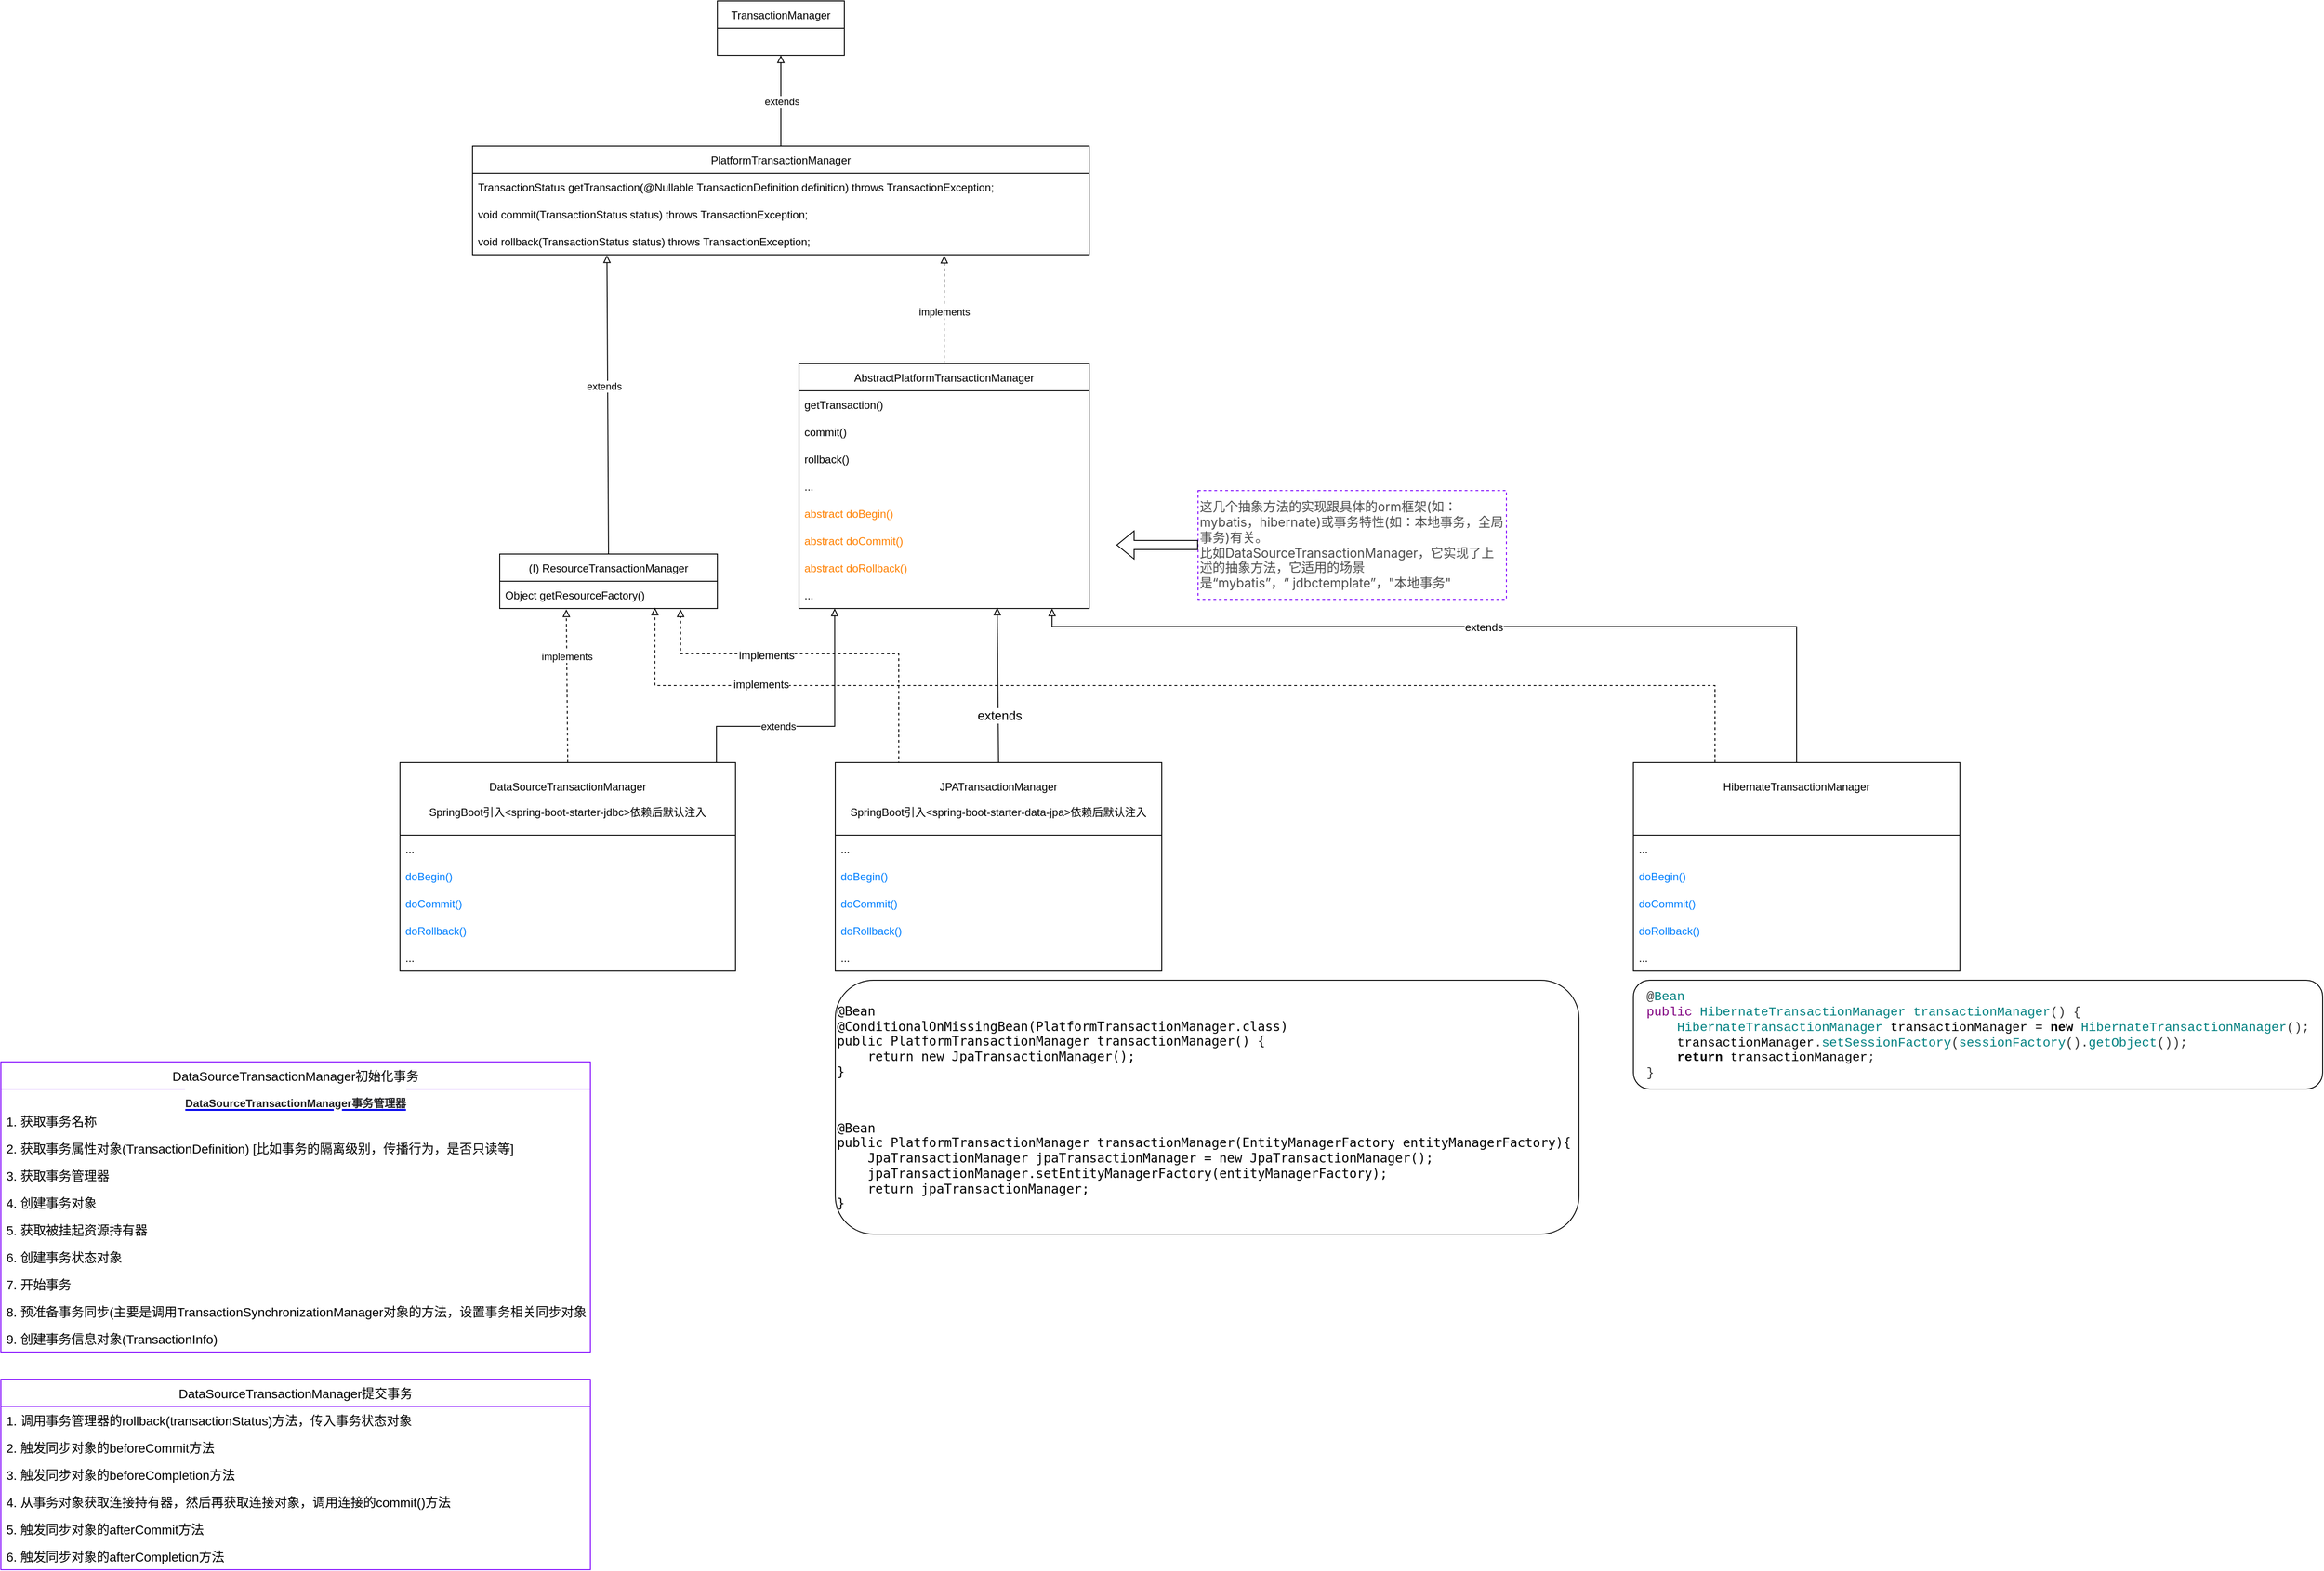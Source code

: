 <mxfile version="20.3.0" type="device"><diagram id="tl_O_ZDtEdj90tJnbfGc" name="Transaction"><mxGraphModel dx="1956" dy="852" grid="1" gridSize="10" guides="1" tooltips="1" connect="1" arrows="1" fold="1" page="1" pageScale="1" pageWidth="850" pageHeight="1100" math="0" shadow="0"><root><mxCell id="0"/><mxCell id="1" parent="0"/><mxCell id="W6sdjApa4B_5e-TzkACI-12" style="edgeStyle=orthogonalEdgeStyle;rounded=0;orthogonalLoop=1;jettySize=auto;html=1;exitX=0.5;exitY=0;exitDx=0;exitDy=0;entryX=0.5;entryY=1;entryDx=0;entryDy=0;endArrow=block;endFill=0;" edge="1" parent="1" source="W6sdjApa4B_5e-TzkACI-4" target="W6sdjApa4B_5e-TzkACI-8"><mxGeometry relative="1" as="geometry"/></mxCell><mxCell id="W6sdjApa4B_5e-TzkACI-19" value="extends" style="edgeLabel;html=1;align=center;verticalAlign=middle;resizable=0;points=[];" vertex="1" connectable="0" parent="W6sdjApa4B_5e-TzkACI-12"><mxGeometry x="0.01" y="-1" relative="1" as="geometry"><mxPoint y="1" as="offset"/></mxGeometry></mxCell><mxCell id="W6sdjApa4B_5e-TzkACI-4" value="PlatformTransactionManager" style="swimlane;fontStyle=0;childLayout=stackLayout;horizontal=1;startSize=30;horizontalStack=0;resizeParent=1;resizeParentMax=0;resizeLast=0;collapsible=1;marginBottom=0;" vertex="1" parent="1"><mxGeometry x="80" y="200" width="680" height="120" as="geometry"/></mxCell><mxCell id="W6sdjApa4B_5e-TzkACI-5" value="TransactionStatus getTransaction(@Nullable TransactionDefinition definition) throws TransactionException;" style="text;strokeColor=none;fillColor=none;align=left;verticalAlign=middle;spacingLeft=4;spacingRight=4;overflow=hidden;points=[[0,0.5],[1,0.5]];portConstraint=eastwest;rotatable=0;" vertex="1" parent="W6sdjApa4B_5e-TzkACI-4"><mxGeometry y="30" width="680" height="30" as="geometry"/></mxCell><mxCell id="W6sdjApa4B_5e-TzkACI-6" value="void commit(TransactionStatus status) throws TransactionException;" style="text;strokeColor=none;fillColor=none;align=left;verticalAlign=middle;spacingLeft=4;spacingRight=4;overflow=hidden;points=[[0,0.5],[1,0.5]];portConstraint=eastwest;rotatable=0;" vertex="1" parent="W6sdjApa4B_5e-TzkACI-4"><mxGeometry y="60" width="680" height="30" as="geometry"/></mxCell><mxCell id="W6sdjApa4B_5e-TzkACI-7" value="void rollback(TransactionStatus status) throws TransactionException;" style="text;strokeColor=none;fillColor=none;align=left;verticalAlign=middle;spacingLeft=4;spacingRight=4;overflow=hidden;points=[[0,0.5],[1,0.5]];portConstraint=eastwest;rotatable=0;" vertex="1" parent="W6sdjApa4B_5e-TzkACI-4"><mxGeometry y="90" width="680" height="30" as="geometry"/></mxCell><mxCell id="W6sdjApa4B_5e-TzkACI-8" value="TransactionManager" style="swimlane;fontStyle=0;childLayout=stackLayout;horizontal=1;startSize=30;horizontalStack=0;resizeParent=1;resizeParentMax=0;resizeLast=0;collapsible=1;marginBottom=0;" vertex="1" parent="1"><mxGeometry x="350" y="40" width="140" height="60" as="geometry"/></mxCell><mxCell id="W6sdjApa4B_5e-TzkACI-17" style="edgeStyle=orthogonalEdgeStyle;rounded=0;orthogonalLoop=1;jettySize=auto;html=1;exitX=0.5;exitY=0;exitDx=0;exitDy=0;entryX=0.765;entryY=1.033;entryDx=0;entryDy=0;entryPerimeter=0;endArrow=block;endFill=0;dashed=1;" edge="1" parent="1" source="W6sdjApa4B_5e-TzkACI-13" target="W6sdjApa4B_5e-TzkACI-7"><mxGeometry relative="1" as="geometry"/></mxCell><mxCell id="W6sdjApa4B_5e-TzkACI-20" value="implements" style="edgeLabel;html=1;align=center;verticalAlign=middle;resizable=0;points=[];" vertex="1" connectable="0" parent="W6sdjApa4B_5e-TzkACI-17"><mxGeometry x="-0.029" relative="1" as="geometry"><mxPoint y="1" as="offset"/></mxGeometry></mxCell><mxCell id="W6sdjApa4B_5e-TzkACI-13" value="AbstractPlatformTransactionManager" style="swimlane;fontStyle=0;childLayout=stackLayout;horizontal=1;startSize=30;horizontalStack=0;resizeParent=1;resizeParentMax=0;resizeLast=0;collapsible=1;marginBottom=0;" vertex="1" parent="1"><mxGeometry x="440" y="440" width="320" height="270" as="geometry"/></mxCell><mxCell id="W6sdjApa4B_5e-TzkACI-14" value="getTransaction()" style="text;strokeColor=none;fillColor=none;align=left;verticalAlign=middle;spacingLeft=4;spacingRight=4;overflow=hidden;points=[[0,0.5],[1,0.5]];portConstraint=eastwest;rotatable=0;" vertex="1" parent="W6sdjApa4B_5e-TzkACI-13"><mxGeometry y="30" width="320" height="30" as="geometry"/></mxCell><mxCell id="W6sdjApa4B_5e-TzkACI-15" value="commit()" style="text;strokeColor=none;fillColor=none;align=left;verticalAlign=middle;spacingLeft=4;spacingRight=4;overflow=hidden;points=[[0,0.5],[1,0.5]];portConstraint=eastwest;rotatable=0;" vertex="1" parent="W6sdjApa4B_5e-TzkACI-13"><mxGeometry y="60" width="320" height="30" as="geometry"/></mxCell><mxCell id="W6sdjApa4B_5e-TzkACI-16" value="rollback()" style="text;strokeColor=none;fillColor=none;align=left;verticalAlign=middle;spacingLeft=4;spacingRight=4;overflow=hidden;points=[[0,0.5],[1,0.5]];portConstraint=eastwest;rotatable=0;" vertex="1" parent="W6sdjApa4B_5e-TzkACI-13"><mxGeometry y="90" width="320" height="30" as="geometry"/></mxCell><mxCell id="W6sdjApa4B_5e-TzkACI-21" value="..." style="text;strokeColor=none;fillColor=none;align=left;verticalAlign=middle;spacingLeft=4;spacingRight=4;overflow=hidden;points=[[0,0.5],[1,0.5]];portConstraint=eastwest;rotatable=0;" vertex="1" parent="W6sdjApa4B_5e-TzkACI-13"><mxGeometry y="120" width="320" height="30" as="geometry"/></mxCell><mxCell id="W6sdjApa4B_5e-TzkACI-22" value="abstract doBegin()" style="text;strokeColor=none;fillColor=none;align=left;verticalAlign=middle;spacingLeft=4;spacingRight=4;overflow=hidden;points=[[0,0.5],[1,0.5]];portConstraint=eastwest;rotatable=0;fontColor=#FF8000;" vertex="1" parent="W6sdjApa4B_5e-TzkACI-13"><mxGeometry y="150" width="320" height="30" as="geometry"/></mxCell><mxCell id="W6sdjApa4B_5e-TzkACI-23" value="abstract doCommit()" style="text;strokeColor=none;fillColor=none;align=left;verticalAlign=middle;spacingLeft=4;spacingRight=4;overflow=hidden;points=[[0,0.5],[1,0.5]];portConstraint=eastwest;rotatable=0;fontColor=#FF8000;" vertex="1" parent="W6sdjApa4B_5e-TzkACI-13"><mxGeometry y="180" width="320" height="30" as="geometry"/></mxCell><mxCell id="W6sdjApa4B_5e-TzkACI-24" value="abstract doRollback()" style="text;strokeColor=none;fillColor=none;align=left;verticalAlign=middle;spacingLeft=4;spacingRight=4;overflow=hidden;points=[[0,0.5],[1,0.5]];portConstraint=eastwest;rotatable=0;fontColor=#FF8000;" vertex="1" parent="W6sdjApa4B_5e-TzkACI-13"><mxGeometry y="210" width="320" height="30" as="geometry"/></mxCell><mxCell id="W6sdjApa4B_5e-TzkACI-25" value="..." style="text;strokeColor=none;fillColor=none;align=left;verticalAlign=middle;spacingLeft=4;spacingRight=4;overflow=hidden;points=[[0,0.5],[1,0.5]];portConstraint=eastwest;rotatable=0;" vertex="1" parent="W6sdjApa4B_5e-TzkACI-13"><mxGeometry y="240" width="320" height="30" as="geometry"/></mxCell><mxCell id="W6sdjApa4B_5e-TzkACI-30" style="rounded=0;orthogonalLoop=1;jettySize=auto;html=1;exitX=0.924;exitY=0;exitDx=0;exitDy=0;entryX=0.123;entryY=1;entryDx=0;entryDy=0;entryPerimeter=0;fontColor=#000000;endArrow=block;endFill=0;exitPerimeter=0;edgeStyle=orthogonalEdgeStyle;" edge="1" parent="1" source="W6sdjApa4B_5e-TzkACI-26" target="W6sdjApa4B_5e-TzkACI-25"><mxGeometry relative="1" as="geometry"><Array as="points"><mxPoint x="349" y="840"/><mxPoint x="479" y="840"/></Array></mxGeometry></mxCell><mxCell id="W6sdjApa4B_5e-TzkACI-41" value="extends" style="edgeLabel;html=1;align=center;verticalAlign=middle;resizable=0;points=[];fontColor=#000000;" vertex="1" connectable="0" parent="W6sdjApa4B_5e-TzkACI-30"><mxGeometry x="-0.015" y="4" relative="1" as="geometry"><mxPoint x="-37" y="4" as="offset"/></mxGeometry></mxCell><mxCell id="W6sdjApa4B_5e-TzkACI-38" style="rounded=0;orthogonalLoop=1;jettySize=auto;html=1;exitX=0.5;exitY=0;exitDx=0;exitDy=0;entryX=0.306;entryY=1.033;entryDx=0;entryDy=0;entryPerimeter=0;fontColor=#000000;endArrow=block;endFill=0;dashed=1;" edge="1" parent="1" source="W6sdjApa4B_5e-TzkACI-26" target="W6sdjApa4B_5e-TzkACI-34"><mxGeometry relative="1" as="geometry"/></mxCell><mxCell id="W6sdjApa4B_5e-TzkACI-39" value="implements" style="edgeLabel;html=1;align=center;verticalAlign=middle;resizable=0;points=[];fontColor=#000000;" vertex="1" connectable="0" parent="W6sdjApa4B_5e-TzkACI-38"><mxGeometry x="0.384" relative="1" as="geometry"><mxPoint as="offset"/></mxGeometry></mxCell><mxCell id="W6sdjApa4B_5e-TzkACI-26" value="DataSourceTransactionManager&#10; &#10;SpringBoot引入&lt;spring-boot-starter-jdbc&gt;依赖后默认注入" style="swimlane;fontStyle=0;childLayout=stackLayout;horizontal=1;startSize=80;horizontalStack=0;resizeParent=1;resizeParentMax=0;resizeLast=0;collapsible=1;marginBottom=0;fontColor=#000000;" vertex="1" parent="1"><mxGeometry y="880" width="370" height="230" as="geometry"/></mxCell><mxCell id="W6sdjApa4B_5e-TzkACI-31" value="..." style="text;strokeColor=none;fillColor=none;align=left;verticalAlign=middle;spacingLeft=4;spacingRight=4;overflow=hidden;points=[[0,0.5],[1,0.5]];portConstraint=eastwest;rotatable=0;fontColor=#000000;" vertex="1" parent="W6sdjApa4B_5e-TzkACI-26"><mxGeometry y="80" width="370" height="30" as="geometry"/></mxCell><mxCell id="W6sdjApa4B_5e-TzkACI-27" value="doBegin()" style="text;strokeColor=none;fillColor=none;align=left;verticalAlign=middle;spacingLeft=4;spacingRight=4;overflow=hidden;points=[[0,0.5],[1,0.5]];portConstraint=eastwest;rotatable=0;fontColor=#007FFF;" vertex="1" parent="W6sdjApa4B_5e-TzkACI-26"><mxGeometry y="110" width="370" height="30" as="geometry"/></mxCell><mxCell id="W6sdjApa4B_5e-TzkACI-28" value="doCommit()" style="text;strokeColor=none;fillColor=none;align=left;verticalAlign=middle;spacingLeft=4;spacingRight=4;overflow=hidden;points=[[0,0.5],[1,0.5]];portConstraint=eastwest;rotatable=0;fontColor=#007FFF;" vertex="1" parent="W6sdjApa4B_5e-TzkACI-26"><mxGeometry y="140" width="370" height="30" as="geometry"/></mxCell><mxCell id="W6sdjApa4B_5e-TzkACI-29" value="doRollback()" style="text;strokeColor=none;fillColor=none;align=left;verticalAlign=middle;spacingLeft=4;spacingRight=4;overflow=hidden;points=[[0,0.5],[1,0.5]];portConstraint=eastwest;rotatable=0;fontColor=#007FFF;" vertex="1" parent="W6sdjApa4B_5e-TzkACI-26"><mxGeometry y="170" width="370" height="30" as="geometry"/></mxCell><mxCell id="W6sdjApa4B_5e-TzkACI-32" value="..." style="text;strokeColor=none;fillColor=none;align=left;verticalAlign=middle;spacingLeft=4;spacingRight=4;overflow=hidden;points=[[0,0.5],[1,0.5]];portConstraint=eastwest;rotatable=0;fontColor=#000000;" vertex="1" parent="W6sdjApa4B_5e-TzkACI-26"><mxGeometry y="200" width="370" height="30" as="geometry"/></mxCell><mxCell id="W6sdjApa4B_5e-TzkACI-37" style="rounded=0;orthogonalLoop=1;jettySize=auto;html=1;exitX=0.5;exitY=0;exitDx=0;exitDy=0;entryX=0.218;entryY=1.017;entryDx=0;entryDy=0;entryPerimeter=0;fontColor=#000000;endArrow=block;endFill=0;" edge="1" parent="1" source="W6sdjApa4B_5e-TzkACI-33" target="W6sdjApa4B_5e-TzkACI-7"><mxGeometry relative="1" as="geometry"/></mxCell><mxCell id="W6sdjApa4B_5e-TzkACI-40" value="extends" style="edgeLabel;html=1;align=center;verticalAlign=middle;resizable=0;points=[];fontColor=#000000;" vertex="1" connectable="0" parent="W6sdjApa4B_5e-TzkACI-37"><mxGeometry x="-0.043" y="-1" relative="1" as="geometry"><mxPoint x="-5" y="-28" as="offset"/></mxGeometry></mxCell><mxCell id="W6sdjApa4B_5e-TzkACI-33" value="(I) ResourceTransactionManager" style="swimlane;fontStyle=0;childLayout=stackLayout;horizontal=1;startSize=30;horizontalStack=0;resizeParent=1;resizeParentMax=0;resizeLast=0;collapsible=1;marginBottom=0;fontColor=#000000;" vertex="1" parent="1"><mxGeometry x="110" y="650" width="240" height="60" as="geometry"/></mxCell><mxCell id="W6sdjApa4B_5e-TzkACI-34" value="Object getResourceFactory()" style="text;strokeColor=none;fillColor=none;align=left;verticalAlign=middle;spacingLeft=4;spacingRight=4;overflow=hidden;points=[[0,0.5],[1,0.5]];portConstraint=eastwest;rotatable=0;fontColor=#000000;" vertex="1" parent="W6sdjApa4B_5e-TzkACI-33"><mxGeometry y="30" width="240" height="30" as="geometry"/></mxCell><mxCell id="W6sdjApa4B_5e-TzkACI-43" value="&lt;span style=&quot;color: rgb(77, 77, 77); font-family: -apple-system, &amp;quot;SF UI Text&amp;quot;, Arial, &amp;quot;PingFang SC&amp;quot;, &amp;quot;Hiragino Sans GB&amp;quot;, &amp;quot;Microsoft YaHei&amp;quot;, &amp;quot;WenQuanYi Micro Hei&amp;quot;, sans-serif, SimHei, SimSun; background-color: rgb(255, 255, 255);&quot;&gt;&lt;font style=&quot;font-size: 14px;&quot;&gt;这几个抽象方法的实现跟具体的orm框架(如：mybatis，hibernate)或事务特性(如：本地事务，全局事务)有关。&lt;br&gt;比如DataSourceTransactionManager，它实现了上述的抽象方法，它适用的场景是“mybatis”，“&amp;nbsp;jdbctemplate”，&quot;本地事务&quot;&lt;/font&gt;&lt;/span&gt;" style="rounded=0;whiteSpace=wrap;html=1;fontColor=#000000;dashed=1;strokeColor=#7F00FF;align=left;" vertex="1" parent="1"><mxGeometry x="880" y="580" width="340" height="120" as="geometry"/></mxCell><mxCell id="W6sdjApa4B_5e-TzkACI-44" value="" style="shape=flexArrow;endArrow=classic;html=1;rounded=0;fontColor=#000000;exitX=0;exitY=0.5;exitDx=0;exitDy=0;" edge="1" parent="1" source="W6sdjApa4B_5e-TzkACI-43"><mxGeometry width="50" height="50" relative="1" as="geometry"><mxPoint x="1230" y="670" as="sourcePoint"/><mxPoint x="790" y="640" as="targetPoint"/></mxGeometry></mxCell><mxCell id="W6sdjApa4B_5e-TzkACI-52" style="edgeStyle=none;rounded=0;orthogonalLoop=1;jettySize=auto;html=1;exitX=0.5;exitY=0;exitDx=0;exitDy=0;entryX=0.683;entryY=0.967;entryDx=0;entryDy=0;entryPerimeter=0;fontSize=14;fontColor=#000000;endArrow=block;endFill=0;" edge="1" parent="1" source="W6sdjApa4B_5e-TzkACI-46" target="W6sdjApa4B_5e-TzkACI-25"><mxGeometry relative="1" as="geometry"/></mxCell><mxCell id="W6sdjApa4B_5e-TzkACI-53" value="extends" style="edgeLabel;html=1;align=center;verticalAlign=middle;resizable=0;points=[];fontSize=14;fontColor=#000000;" vertex="1" connectable="0" parent="W6sdjApa4B_5e-TzkACI-52"><mxGeometry x="-0.385" y="-1" relative="1" as="geometry"><mxPoint as="offset"/></mxGeometry></mxCell><mxCell id="W6sdjApa4B_5e-TzkACI-54" style="edgeStyle=orthogonalEdgeStyle;rounded=0;orthogonalLoop=1;jettySize=auto;html=1;exitX=0.25;exitY=0;exitDx=0;exitDy=0;entryX=0.831;entryY=1.033;entryDx=0;entryDy=0;entryPerimeter=0;fontSize=14;fontColor=#000000;endArrow=block;endFill=0;dashed=1;" edge="1" parent="1" source="W6sdjApa4B_5e-TzkACI-46" target="W6sdjApa4B_5e-TzkACI-34"><mxGeometry relative="1" as="geometry"><Array as="points"><mxPoint x="550" y="760"/><mxPoint x="309" y="760"/></Array></mxGeometry></mxCell><mxCell id="W6sdjApa4B_5e-TzkACI-55" value="&lt;font style=&quot;font-size: 12px;&quot;&gt;implements&lt;/font&gt;" style="edgeLabel;html=1;align=center;verticalAlign=middle;resizable=0;points=[];fontSize=14;fontColor=#000000;" vertex="1" connectable="0" parent="W6sdjApa4B_5e-TzkACI-54"><mxGeometry x="0.331" y="1" relative="1" as="geometry"><mxPoint as="offset"/></mxGeometry></mxCell><mxCell id="W6sdjApa4B_5e-TzkACI-46" value="JPATransactionManager&#10;&#10;SpringBoot引入&lt;spring-boot-starter-data-jpa&gt;依赖后默认注入" style="swimlane;fontStyle=0;childLayout=stackLayout;horizontal=1;startSize=80;horizontalStack=0;resizeParent=1;resizeParentMax=0;resizeLast=0;collapsible=1;marginBottom=0;fontColor=#000000;" vertex="1" parent="1"><mxGeometry x="480" y="880" width="360" height="230" as="geometry"/></mxCell><mxCell id="W6sdjApa4B_5e-TzkACI-47" value="..." style="text;strokeColor=none;fillColor=none;align=left;verticalAlign=middle;spacingLeft=4;spacingRight=4;overflow=hidden;points=[[0,0.5],[1,0.5]];portConstraint=eastwest;rotatable=0;fontColor=#000000;" vertex="1" parent="W6sdjApa4B_5e-TzkACI-46"><mxGeometry y="80" width="360" height="30" as="geometry"/></mxCell><mxCell id="W6sdjApa4B_5e-TzkACI-48" value="doBegin()" style="text;strokeColor=none;fillColor=none;align=left;verticalAlign=middle;spacingLeft=4;spacingRight=4;overflow=hidden;points=[[0,0.5],[1,0.5]];portConstraint=eastwest;rotatable=0;fontColor=#007FFF;" vertex="1" parent="W6sdjApa4B_5e-TzkACI-46"><mxGeometry y="110" width="360" height="30" as="geometry"/></mxCell><mxCell id="W6sdjApa4B_5e-TzkACI-49" value="doCommit()" style="text;strokeColor=none;fillColor=none;align=left;verticalAlign=middle;spacingLeft=4;spacingRight=4;overflow=hidden;points=[[0,0.5],[1,0.5]];portConstraint=eastwest;rotatable=0;fontColor=#007FFF;" vertex="1" parent="W6sdjApa4B_5e-TzkACI-46"><mxGeometry y="140" width="360" height="30" as="geometry"/></mxCell><mxCell id="W6sdjApa4B_5e-TzkACI-50" value="doRollback()" style="text;strokeColor=none;fillColor=none;align=left;verticalAlign=middle;spacingLeft=4;spacingRight=4;overflow=hidden;points=[[0,0.5],[1,0.5]];portConstraint=eastwest;rotatable=0;fontColor=#007FFF;" vertex="1" parent="W6sdjApa4B_5e-TzkACI-46"><mxGeometry y="170" width="360" height="30" as="geometry"/></mxCell><mxCell id="W6sdjApa4B_5e-TzkACI-51" value="..." style="text;strokeColor=none;fillColor=none;align=left;verticalAlign=middle;spacingLeft=4;spacingRight=4;overflow=hidden;points=[[0,0.5],[1,0.5]];portConstraint=eastwest;rotatable=0;fontColor=#000000;" vertex="1" parent="W6sdjApa4B_5e-TzkACI-46"><mxGeometry y="200" width="360" height="30" as="geometry"/></mxCell><mxCell id="W6sdjApa4B_5e-TzkACI-56" value="DataSourceTransactionManager初始化事务" style="swimlane;fontStyle=0;childLayout=stackLayout;horizontal=1;startSize=30;horizontalStack=0;resizeParent=1;resizeParentMax=0;resizeLast=0;collapsible=1;marginBottom=0;strokeColor=#7F00FF;fontSize=14;fontColor=#000000;" vertex="1" parent="1"><mxGeometry x="-440" y="1210" width="650" height="320" as="geometry"/></mxCell><UserObject label="&lt;h1 style=&quot;box-sizing: border-box; outline: 0px; margin: 0px; padding: 0px; font-family: &amp;quot;PingFang SC&amp;quot;, &amp;quot;Microsoft YaHei&amp;quot;, SimHei, Arial, SimSun; overflow-wrap: break-word; color: rgb(34, 34, 38); word-break: break-all; text-align: start; background-color: rgb(255, 255, 255);&quot; id=&quot;articleContentId&quot; class=&quot;title-article&quot;&gt;&lt;font style=&quot;font-size: 12px;&quot;&gt;DataSourceTransactionManager事务管理器&lt;/font&gt;&lt;/h1&gt;" link="https://blog.csdn.net/fuqianming/article/details/100560200" id="W6sdjApa4B_5e-TzkACI-73"><mxCell style="text;html=1;strokeColor=none;fillColor=none;whiteSpace=wrap;align=center;verticalAlign=middle;fontColor=#0000EE;fontStyle=4;dashed=1;fontSize=14;" vertex="1" parent="W6sdjApa4B_5e-TzkACI-56"><mxGeometry y="30" width="650" height="20" as="geometry"/></mxCell></UserObject><mxCell id="W6sdjApa4B_5e-TzkACI-57" value="1. 获取事务名称" style="text;strokeColor=none;fillColor=none;align=left;verticalAlign=middle;spacingLeft=4;spacingRight=4;overflow=hidden;points=[[0,0.5],[1,0.5]];portConstraint=eastwest;rotatable=0;dashed=1;fontSize=14;fontColor=#000000;" vertex="1" parent="W6sdjApa4B_5e-TzkACI-56"><mxGeometry y="50" width="650" height="30" as="geometry"/></mxCell><mxCell id="W6sdjApa4B_5e-TzkACI-58" value="2. 获取事务属性对象(TransactionDefinition) [比如事务的隔离级别，传播行为，是否只读等]" style="text;strokeColor=none;fillColor=none;align=left;verticalAlign=middle;spacingLeft=4;spacingRight=4;overflow=hidden;points=[[0,0.5],[1,0.5]];portConstraint=eastwest;rotatable=0;dashed=1;fontSize=14;fontColor=#000000;" vertex="1" parent="W6sdjApa4B_5e-TzkACI-56"><mxGeometry y="80" width="650" height="30" as="geometry"/></mxCell><mxCell id="W6sdjApa4B_5e-TzkACI-59" value="3. 获取事务管理器" style="text;strokeColor=none;fillColor=none;align=left;verticalAlign=middle;spacingLeft=4;spacingRight=4;overflow=hidden;points=[[0,0.5],[1,0.5]];portConstraint=eastwest;rotatable=0;dashed=1;fontSize=14;fontColor=#000000;" vertex="1" parent="W6sdjApa4B_5e-TzkACI-56"><mxGeometry y="110" width="650" height="30" as="geometry"/></mxCell><mxCell id="W6sdjApa4B_5e-TzkACI-72" value="4. 创建事务对象" style="text;strokeColor=none;fillColor=none;align=left;verticalAlign=middle;spacingLeft=4;spacingRight=4;overflow=hidden;points=[[0,0.5],[1,0.5]];portConstraint=eastwest;rotatable=0;dashed=1;fontSize=14;fontColor=#000000;" vertex="1" parent="W6sdjApa4B_5e-TzkACI-56"><mxGeometry y="140" width="650" height="30" as="geometry"/></mxCell><mxCell id="W6sdjApa4B_5e-TzkACI-71" value="5. 获取被挂起资源持有器" style="text;strokeColor=none;fillColor=none;align=left;verticalAlign=middle;spacingLeft=4;spacingRight=4;overflow=hidden;points=[[0,0.5],[1,0.5]];portConstraint=eastwest;rotatable=0;dashed=1;fontSize=14;fontColor=#000000;" vertex="1" parent="W6sdjApa4B_5e-TzkACI-56"><mxGeometry y="170" width="650" height="30" as="geometry"/></mxCell><mxCell id="W6sdjApa4B_5e-TzkACI-70" value="6. 创建事务状态对象" style="text;strokeColor=none;fillColor=none;align=left;verticalAlign=middle;spacingLeft=4;spacingRight=4;overflow=hidden;points=[[0,0.5],[1,0.5]];portConstraint=eastwest;rotatable=0;dashed=1;fontSize=14;fontColor=#000000;" vertex="1" parent="W6sdjApa4B_5e-TzkACI-56"><mxGeometry y="200" width="650" height="30" as="geometry"/></mxCell><mxCell id="W6sdjApa4B_5e-TzkACI-69" value="7. 开始事务 " style="text;strokeColor=none;fillColor=none;align=left;verticalAlign=middle;spacingLeft=4;spacingRight=4;overflow=hidden;points=[[0,0.5],[1,0.5]];portConstraint=eastwest;rotatable=0;dashed=1;fontSize=14;fontColor=#000000;" vertex="1" parent="W6sdjApa4B_5e-TzkACI-56"><mxGeometry y="230" width="650" height="30" as="geometry"/></mxCell><mxCell id="W6sdjApa4B_5e-TzkACI-68" value="8. 预准备事务同步(主要是调用TransactionSynchronizationManager对象的方法，设置事务相关同步对象)" style="text;strokeColor=none;fillColor=none;align=left;verticalAlign=middle;spacingLeft=4;spacingRight=4;overflow=hidden;points=[[0,0.5],[1,0.5]];portConstraint=eastwest;rotatable=0;dashed=1;fontSize=14;fontColor=#000000;" vertex="1" parent="W6sdjApa4B_5e-TzkACI-56"><mxGeometry y="260" width="650" height="30" as="geometry"/></mxCell><mxCell id="W6sdjApa4B_5e-TzkACI-67" value="9. 创建事务信息对象(TransactionInfo)" style="text;strokeColor=none;fillColor=none;align=left;verticalAlign=middle;spacingLeft=4;spacingRight=4;overflow=hidden;points=[[0,0.5],[1,0.5]];portConstraint=eastwest;rotatable=0;dashed=1;fontSize=14;fontColor=#000000;" vertex="1" parent="W6sdjApa4B_5e-TzkACI-56"><mxGeometry y="290" width="650" height="30" as="geometry"/></mxCell><mxCell id="W6sdjApa4B_5e-TzkACI-74" value="DataSourceTransactionManager提交事务" style="swimlane;fontStyle=0;childLayout=stackLayout;horizontal=1;startSize=30;horizontalStack=0;resizeParent=1;resizeParentMax=0;resizeLast=0;collapsible=1;marginBottom=0;strokeColor=#7F00FF;fontSize=14;fontColor=#000000;" vertex="1" parent="1"><mxGeometry x="-440" y="1560" width="650" height="210" as="geometry"/></mxCell><mxCell id="W6sdjApa4B_5e-TzkACI-76" value="1. 调用事务管理器的rollback(transactionStatus)方法，传入事务状态对象" style="text;strokeColor=none;fillColor=none;align=left;verticalAlign=middle;spacingLeft=4;spacingRight=4;overflow=hidden;points=[[0,0.5],[1,0.5]];portConstraint=eastwest;rotatable=0;dashed=1;fontSize=14;fontColor=#000000;" vertex="1" parent="W6sdjApa4B_5e-TzkACI-74"><mxGeometry y="30" width="650" height="30" as="geometry"/></mxCell><mxCell id="W6sdjApa4B_5e-TzkACI-77" value="2. 触发同步对象的beforeCommit方法" style="text;strokeColor=none;fillColor=none;align=left;verticalAlign=middle;spacingLeft=4;spacingRight=4;overflow=hidden;points=[[0,0.5],[1,0.5]];portConstraint=eastwest;rotatable=0;dashed=1;fontSize=14;fontColor=#000000;" vertex="1" parent="W6sdjApa4B_5e-TzkACI-74"><mxGeometry y="60" width="650" height="30" as="geometry"/></mxCell><mxCell id="W6sdjApa4B_5e-TzkACI-78" value="3. 触发同步对象的beforeCompletion方法" style="text;strokeColor=none;fillColor=none;align=left;verticalAlign=middle;spacingLeft=4;spacingRight=4;overflow=hidden;points=[[0,0.5],[1,0.5]];portConstraint=eastwest;rotatable=0;dashed=1;fontSize=14;fontColor=#000000;" vertex="1" parent="W6sdjApa4B_5e-TzkACI-74"><mxGeometry y="90" width="650" height="30" as="geometry"/></mxCell><mxCell id="W6sdjApa4B_5e-TzkACI-79" value="4. 从事务对象获取连接持有器，然后再获取连接对象，调用连接的commit()方法" style="text;strokeColor=none;fillColor=none;align=left;verticalAlign=middle;spacingLeft=4;spacingRight=4;overflow=hidden;points=[[0,0.5],[1,0.5]];portConstraint=eastwest;rotatable=0;dashed=1;fontSize=14;fontColor=#000000;" vertex="1" parent="W6sdjApa4B_5e-TzkACI-74"><mxGeometry y="120" width="650" height="30" as="geometry"/></mxCell><mxCell id="W6sdjApa4B_5e-TzkACI-80" value="5. 触发同步对象的afterCommit方法" style="text;strokeColor=none;fillColor=none;align=left;verticalAlign=middle;spacingLeft=4;spacingRight=4;overflow=hidden;points=[[0,0.5],[1,0.5]];portConstraint=eastwest;rotatable=0;dashed=1;fontSize=14;fontColor=#000000;" vertex="1" parent="W6sdjApa4B_5e-TzkACI-74"><mxGeometry y="150" width="650" height="30" as="geometry"/></mxCell><mxCell id="W6sdjApa4B_5e-TzkACI-81" value="6. 触发同步对象的afterCompletion方法" style="text;strokeColor=none;fillColor=none;align=left;verticalAlign=middle;spacingLeft=4;spacingRight=4;overflow=hidden;points=[[0,0.5],[1,0.5]];portConstraint=eastwest;rotatable=0;dashed=1;fontSize=14;fontColor=#000000;" vertex="1" parent="W6sdjApa4B_5e-TzkACI-74"><mxGeometry y="180" width="650" height="30" as="geometry"/></mxCell><mxCell id="W6sdjApa4B_5e-TzkACI-95" value="&lt;font style=&quot;font-size: 12px;&quot; color=&quot;#000000&quot;&gt;extends&lt;/font&gt;" style="edgeStyle=orthogonalEdgeStyle;rounded=0;orthogonalLoop=1;jettySize=auto;html=1;exitX=0.5;exitY=0;exitDx=0;exitDy=0;entryX=0.872;entryY=1;entryDx=0;entryDy=0;fontSize=14;fontColor=#FFFF00;entryPerimeter=0;endArrow=block;endFill=0;" edge="1" parent="1" source="W6sdjApa4B_5e-TzkACI-85" target="W6sdjApa4B_5e-TzkACI-25"><mxGeometry relative="1" as="geometry"><Array as="points"><mxPoint x="1540" y="730"/><mxPoint x="719" y="730"/></Array></mxGeometry></mxCell><mxCell id="W6sdjApa4B_5e-TzkACI-96" style="edgeStyle=orthogonalEdgeStyle;rounded=0;orthogonalLoop=1;jettySize=auto;html=1;exitX=0.25;exitY=0;exitDx=0;exitDy=0;entryX=0.713;entryY=0.967;entryDx=0;entryDy=0;entryPerimeter=0;fontSize=12;fontColor=#000000;endArrow=block;endFill=0;dashed=1;" edge="1" parent="1" source="W6sdjApa4B_5e-TzkACI-85" target="W6sdjApa4B_5e-TzkACI-34"><mxGeometry relative="1" as="geometry"/></mxCell><mxCell id="W6sdjApa4B_5e-TzkACI-97" value="implements" style="edgeLabel;html=1;align=center;verticalAlign=middle;resizable=0;points=[];fontSize=12;fontColor=#000000;" vertex="1" connectable="0" parent="W6sdjApa4B_5e-TzkACI-96"><mxGeometry x="0.697" y="-1" relative="1" as="geometry"><mxPoint as="offset"/></mxGeometry></mxCell><mxCell id="W6sdjApa4B_5e-TzkACI-85" value="HibernateTransactionManager&#10;&#10;" style="swimlane;fontStyle=0;childLayout=stackLayout;horizontal=1;startSize=80;horizontalStack=0;resizeParent=1;resizeParentMax=0;resizeLast=0;collapsible=1;marginBottom=0;fontColor=#000000;" vertex="1" parent="1"><mxGeometry x="1360" y="880" width="360" height="230" as="geometry"/></mxCell><mxCell id="W6sdjApa4B_5e-TzkACI-86" value="..." style="text;strokeColor=none;fillColor=none;align=left;verticalAlign=middle;spacingLeft=4;spacingRight=4;overflow=hidden;points=[[0,0.5],[1,0.5]];portConstraint=eastwest;rotatable=0;fontColor=#000000;" vertex="1" parent="W6sdjApa4B_5e-TzkACI-85"><mxGeometry y="80" width="360" height="30" as="geometry"/></mxCell><mxCell id="W6sdjApa4B_5e-TzkACI-87" value="doBegin()" style="text;strokeColor=none;fillColor=none;align=left;verticalAlign=middle;spacingLeft=4;spacingRight=4;overflow=hidden;points=[[0,0.5],[1,0.5]];portConstraint=eastwest;rotatable=0;fontColor=#007FFF;" vertex="1" parent="W6sdjApa4B_5e-TzkACI-85"><mxGeometry y="110" width="360" height="30" as="geometry"/></mxCell><mxCell id="W6sdjApa4B_5e-TzkACI-88" value="doCommit()" style="text;strokeColor=none;fillColor=none;align=left;verticalAlign=middle;spacingLeft=4;spacingRight=4;overflow=hidden;points=[[0,0.5],[1,0.5]];portConstraint=eastwest;rotatable=0;fontColor=#007FFF;" vertex="1" parent="W6sdjApa4B_5e-TzkACI-85"><mxGeometry y="140" width="360" height="30" as="geometry"/></mxCell><mxCell id="W6sdjApa4B_5e-TzkACI-89" value="doRollback()" style="text;strokeColor=none;fillColor=none;align=left;verticalAlign=middle;spacingLeft=4;spacingRight=4;overflow=hidden;points=[[0,0.5],[1,0.5]];portConstraint=eastwest;rotatable=0;fontColor=#007FFF;" vertex="1" parent="W6sdjApa4B_5e-TzkACI-85"><mxGeometry y="170" width="360" height="30" as="geometry"/></mxCell><mxCell id="W6sdjApa4B_5e-TzkACI-90" value="..." style="text;strokeColor=none;fillColor=none;align=left;verticalAlign=middle;spacingLeft=4;spacingRight=4;overflow=hidden;points=[[0,0.5],[1,0.5]];portConstraint=eastwest;rotatable=0;fontColor=#000000;" vertex="1" parent="W6sdjApa4B_5e-TzkACI-85"><mxGeometry y="200" width="360" height="30" as="geometry"/></mxCell><mxCell id="W6sdjApa4B_5e-TzkACI-91" value="&lt;div style=&quot;box-sizing: border-box; font-family: Monaco, MonacoRegular, &amp;quot;Courier New&amp;quot;, monospace; background: 0px center; border: 0px; padding: 0px 5px; margin: 0px; text-align: left; height: inherit; word-break: break-all; line-height: inherit !important; font-size: 14px;&quot; id=&quot;crayon-638b26f33a83c144726956-69&quot; class=&quot;crayon-line&quot;&gt;&lt;font style=&quot;font-size: 14px;&quot;&gt;&lt;span style=&quot;box-sizing: border-box; font-family: inherit; height: inherit; line-height: inherit !important; font-weight: inherit !important; color: rgb(51, 51, 51) !important;&quot; class=&quot;crayon-sy&quot;&gt;@&lt;/span&gt;&lt;span style=&quot;box-sizing: border-box; font-family: inherit; height: inherit; line-height: inherit !important; font-weight: inherit !important; color: teal !important;&quot; class=&quot;crayon-e&quot;&gt;Bean&lt;/span&gt;&lt;/font&gt;&lt;/div&gt;&lt;div style=&quot;box-sizing: border-box; font-family: Monaco, MonacoRegular, &amp;quot;Courier New&amp;quot;, monospace; background: 0px center; border: 0px; padding: 0px 5px; margin: 0px; text-align: left; height: inherit; word-break: break-all; line-height: inherit !important; font-size: 14px;&quot; id=&quot;crayon-638b26f33a83c144726956-70&quot; class=&quot;crayon-line crayon-striped-line&quot;&gt;&lt;font style=&quot;font-size: 14px;&quot;&gt;&lt;span style=&quot;box-sizing: border-box; font-family: inherit; height: inherit; line-height: inherit !important; font-weight: inherit !important; color: rgb(128, 0, 128) !important;&quot; class=&quot;crayon-m&quot;&gt;public&lt;/span&gt;&lt;span style=&quot;box-sizing: border-box; font-family: inherit; height: inherit; line-height: inherit !important; font-weight: inherit !important; color: rgb(0, 111, 224) !important;&quot; class=&quot;crayon-h&quot;&gt; &lt;/span&gt;&lt;span style=&quot;box-sizing: border-box; font-family: inherit; height: inherit; line-height: inherit !important; font-weight: inherit !important; color: teal !important;&quot; class=&quot;crayon-e&quot;&gt;HibernateTransactionManager &lt;/span&gt;&lt;span style=&quot;box-sizing: border-box; font-family: inherit; height: inherit; line-height: inherit !important; font-weight: inherit !important; color: teal !important;&quot; class=&quot;crayon-e&quot;&gt;transactionManager&lt;/span&gt;&lt;span style=&quot;box-sizing: border-box; font-family: inherit; height: inherit; line-height: inherit !important; font-weight: inherit !important; color: rgb(51, 51, 51) !important;&quot; class=&quot;crayon-sy&quot;&gt;(&lt;/span&gt;&lt;span style=&quot;box-sizing: border-box; font-family: inherit; height: inherit; line-height: inherit !important; font-weight: inherit !important; color: rgb(51, 51, 51) !important;&quot; class=&quot;crayon-sy&quot;&gt;)&lt;/span&gt;&lt;span style=&quot;box-sizing: border-box; font-family: inherit; height: inherit; line-height: inherit !important; font-weight: inherit !important; color: rgb(0, 111, 224) !important;&quot; class=&quot;crayon-h&quot;&gt; &lt;/span&gt;&lt;span style=&quot;box-sizing: border-box; font-family: inherit; height: inherit; line-height: inherit !important; font-weight: inherit !important; color: rgb(51, 51, 51) !important;&quot; class=&quot;crayon-sy&quot;&gt;{&lt;/span&gt;&lt;/font&gt;&lt;/div&gt;&lt;div style=&quot;box-sizing: border-box; font-family: Monaco, MonacoRegular, &amp;quot;Courier New&amp;quot;, monospace; background: 0px center; border: 0px; padding: 0px 5px; margin: 0px; text-align: left; height: inherit; word-break: break-all; line-height: inherit !important; font-size: 14px;&quot; id=&quot;crayon-638b26f33a83c144726956-71&quot; class=&quot;crayon-line&quot;&gt;&lt;font style=&quot;font-size: 14px;&quot;&gt;&lt;span style=&quot;box-sizing: border-box; font-family: inherit; height: inherit; line-height: inherit !important; font-weight: inherit !important; color: rgb(0, 111, 224) !important;&quot; class=&quot;crayon-h&quot;&gt;&amp;nbsp;&amp;nbsp;&amp;nbsp;&amp;nbsp;&lt;/span&gt;&lt;span style=&quot;box-sizing: border-box; font-family: inherit; height: inherit; line-height: inherit !important; font-weight: inherit !important; color: teal !important;&quot; class=&quot;crayon-e&quot;&gt;HibernateTransactionManager &lt;/span&gt;&lt;span style=&quot;box-sizing: border-box; font-family: inherit; height: inherit; line-height: inherit !important; font-weight: inherit !important;&quot; class=&quot;crayon-i&quot;&gt;transactionManager&lt;/span&gt;&lt;span style=&quot;box-sizing: border-box; font-family: inherit; height: inherit; line-height: inherit !important; font-weight: inherit !important; color: rgb(0, 111, 224) !important;&quot; class=&quot;crayon-h&quot;&gt; &lt;/span&gt;=&lt;span style=&quot;box-sizing: border-box; font-family: inherit; height: inherit; line-height: inherit !important; font-weight: inherit !important; color: rgb(0, 111, 224) !important;&quot; class=&quot;crayon-h&quot;&gt; &lt;/span&gt;&lt;span style=&quot;box-sizing: border-box; font-family: inherit; height: inherit; line-height: inherit !important; font-weight: bold !important;&quot; class=&quot;crayon-r&quot;&gt;new&lt;/span&gt;&lt;span style=&quot;box-sizing: border-box; font-family: inherit; height: inherit; line-height: inherit !important; font-weight: inherit !important; color: rgb(0, 111, 224) !important;&quot; class=&quot;crayon-h&quot;&gt; &lt;/span&gt;&lt;span style=&quot;box-sizing: border-box; font-family: inherit; height: inherit; line-height: inherit !important; font-weight: inherit !important; color: teal !important;&quot; class=&quot;crayon-e&quot;&gt;HibernateTransactionManager&lt;/span&gt;&lt;span style=&quot;box-sizing: border-box; font-family: inherit; height: inherit; line-height: inherit !important; font-weight: inherit !important; color: rgb(51, 51, 51) !important;&quot; class=&quot;crayon-sy&quot;&gt;(&lt;/span&gt;&lt;span style=&quot;box-sizing: border-box; font-family: inherit; height: inherit; line-height: inherit !important; font-weight: inherit !important; color: rgb(51, 51, 51) !important;&quot; class=&quot;crayon-sy&quot;&gt;)&lt;/span&gt;&lt;span style=&quot;box-sizing: border-box; font-family: inherit; height: inherit; line-height: inherit !important; font-weight: inherit !important; color: rgb(51, 51, 51) !important;&quot; class=&quot;crayon-sy&quot;&gt;;&lt;/span&gt;&lt;/font&gt;&lt;/div&gt;&lt;div style=&quot;box-sizing: border-box; font-family: Monaco, MonacoRegular, &amp;quot;Courier New&amp;quot;, monospace; background: 0px center; border: 0px; padding: 0px 5px; margin: 0px; text-align: left; height: inherit; word-break: break-all; line-height: inherit !important; font-size: 14px;&quot; id=&quot;crayon-638b26f33a83c144726956-72&quot; class=&quot;crayon-line crayon-striped-line&quot;&gt;&lt;font style=&quot;font-size: 14px;&quot;&gt;&lt;span style=&quot;box-sizing: border-box; font-family: inherit; height: inherit; line-height: inherit !important; font-weight: inherit !important; color: rgb(0, 111, 224) !important;&quot; class=&quot;crayon-h&quot;&gt;&amp;nbsp;&amp;nbsp;&amp;nbsp;&amp;nbsp;&lt;/span&gt;&lt;span style=&quot;box-sizing: border-box; font-family: inherit; height: inherit; line-height: inherit !important; font-weight: inherit !important;&quot; class=&quot;crayon-i&quot;&gt;transactionManager&lt;/span&gt;&lt;span style=&quot;box-sizing: border-box; font-family: inherit; height: inherit; line-height: inherit !important; font-weight: inherit !important; color: rgb(51, 51, 51) !important;&quot; class=&quot;crayon-sy&quot;&gt;.&lt;/span&gt;&lt;span style=&quot;box-sizing: border-box; font-family: inherit; height: inherit; line-height: inherit !important; font-weight: inherit !important; color: teal !important;&quot; class=&quot;crayon-e&quot;&gt;setSessionFactory&lt;/span&gt;&lt;span style=&quot;box-sizing: border-box; font-family: inherit; height: inherit; line-height: inherit !important; font-weight: inherit !important; color: rgb(51, 51, 51) !important;&quot; class=&quot;crayon-sy&quot;&gt;(&lt;/span&gt;&lt;span style=&quot;box-sizing: border-box; font-family: inherit; height: inherit; line-height: inherit !important; font-weight: inherit !important; color: teal !important;&quot; class=&quot;crayon-e&quot;&gt;sessionFactory&lt;/span&gt;&lt;span style=&quot;box-sizing: border-box; font-family: inherit; height: inherit; line-height: inherit !important; font-weight: inherit !important; color: rgb(51, 51, 51) !important;&quot; class=&quot;crayon-sy&quot;&gt;(&lt;/span&gt;&lt;span style=&quot;box-sizing: border-box; font-family: inherit; height: inherit; line-height: inherit !important; font-weight: inherit !important; color: rgb(51, 51, 51) !important;&quot; class=&quot;crayon-sy&quot;&gt;)&lt;/span&gt;&lt;span style=&quot;box-sizing: border-box; font-family: inherit; height: inherit; line-height: inherit !important; font-weight: inherit !important; color: rgb(51, 51, 51) !important;&quot; class=&quot;crayon-sy&quot;&gt;.&lt;/span&gt;&lt;span style=&quot;box-sizing: border-box; font-family: inherit; height: inherit; line-height: inherit !important; font-weight: inherit !important; color: teal !important;&quot; class=&quot;crayon-e&quot;&gt;getObject&lt;/span&gt;&lt;span style=&quot;box-sizing: border-box; font-family: inherit; height: inherit; line-height: inherit !important; font-weight: inherit !important; color: rgb(51, 51, 51) !important;&quot; class=&quot;crayon-sy&quot;&gt;(&lt;/span&gt;&lt;span style=&quot;box-sizing: border-box; font-family: inherit; height: inherit; line-height: inherit !important; font-weight: inherit !important; color: rgb(51, 51, 51) !important;&quot; class=&quot;crayon-sy&quot;&gt;)&lt;/span&gt;&lt;span style=&quot;box-sizing: border-box; font-family: inherit; height: inherit; line-height: inherit !important; font-weight: inherit !important; color: rgb(51, 51, 51) !important;&quot; class=&quot;crayon-sy&quot;&gt;)&lt;/span&gt;&lt;span style=&quot;box-sizing: border-box; font-family: inherit; height: inherit; line-height: inherit !important; font-weight: inherit !important; color: rgb(51, 51, 51) !important;&quot; class=&quot;crayon-sy&quot;&gt;;&lt;/span&gt;&lt;/font&gt;&lt;/div&gt;&lt;div style=&quot;box-sizing: border-box; font-family: Monaco, MonacoRegular, &amp;quot;Courier New&amp;quot;, monospace; background: 0px center; border: 0px; padding: 0px 5px; margin: 0px; text-align: left; height: inherit; word-break: break-all; line-height: inherit !important; font-size: 14px;&quot; id=&quot;crayon-638b26f33a83c144726956-73&quot; class=&quot;crayon-line&quot;&gt;&lt;font style=&quot;font-size: 14px;&quot;&gt;&lt;span style=&quot;box-sizing: border-box; font-family: inherit; height: inherit; line-height: inherit !important; font-weight: inherit !important; color: rgb(0, 111, 224) !important;&quot; class=&quot;crayon-h&quot;&gt;&amp;nbsp;&amp;nbsp;&amp;nbsp;&amp;nbsp;&lt;/span&gt;&lt;span style=&quot;box-sizing: border-box; font-family: inherit; height: inherit; line-height: inherit !important; font-weight: bold !important;&quot; class=&quot;crayon-st&quot;&gt;return&lt;/span&gt;&lt;span style=&quot;box-sizing: border-box; font-family: inherit; height: inherit; line-height: inherit !important; font-weight: inherit !important; color: rgb(0, 111, 224) !important;&quot; class=&quot;crayon-h&quot;&gt; &lt;/span&gt;&lt;span style=&quot;box-sizing: border-box; font-family: inherit; height: inherit; line-height: inherit !important; font-weight: inherit !important;&quot; class=&quot;crayon-i&quot;&gt;transactionManager&lt;/span&gt;&lt;span style=&quot;box-sizing: border-box; font-family: inherit; height: inherit; line-height: inherit !important; font-weight: inherit !important; color: rgb(51, 51, 51) !important;&quot; class=&quot;crayon-sy&quot;&gt;;&lt;/span&gt;&lt;/font&gt;&lt;/div&gt;&lt;div style=&quot;box-sizing: border-box; font-family: Monaco, MonacoRegular, &amp;quot;Courier New&amp;quot;, monospace; background: 0px center; border: 0px; padding: 0px 5px; margin: 0px; text-align: left; height: inherit; word-break: break-all; line-height: inherit !important; font-size: 14px;&quot; id=&quot;crayon-638b26f33a83c144726956-74&quot; class=&quot;crayon-line crayon-striped-line&quot;&gt;&lt;font style=&quot;font-size: 14px;&quot;&gt;&lt;span style=&quot;box-sizing: border-box; font-family: inherit; height: inherit; line-height: inherit !important; font-weight: inherit !important; color: rgb(51, 51, 51) !important;&quot; class=&quot;crayon-sy&quot;&gt;}&lt;/span&gt;&lt;span style=&quot;box-sizing: border-box; font-family: inherit; height: inherit; line-height: inherit !important; font-weight: inherit !important; color: rgb(0, 111, 224) !important;&quot; class=&quot;crayon-h&quot;&gt;&amp;nbsp;&amp;nbsp;&lt;/span&gt;&lt;/font&gt;&lt;/div&gt;" style="rounded=1;whiteSpace=wrap;html=1;" vertex="1" parent="1"><mxGeometry x="1360" y="1120" width="760" height="120" as="geometry"/></mxCell><mxCell id="W6sdjApa4B_5e-TzkACI-92" value="&lt;pre&gt;&lt;code class=&quot;indented-code-block&quot;&gt;@Bean&lt;br&gt;@ConditionalOnMissingBean(PlatformTransactionManager.class)&lt;br&gt;public PlatformTransactionManager transactionManager() {&lt;br&gt;    return new JpaTransactionManager();&lt;br&gt;}&lt;/code&gt;&lt;/pre&gt;&lt;pre&gt;&lt;code class=&quot;indented-code-block&quot;&gt;&lt;br&gt;&lt;/code&gt;&lt;/pre&gt;&lt;pre&gt;&lt;code class=&quot;indented-code-block&quot;&gt;&lt;p&gt;@Bean&lt;br&gt;public PlatformTransactionManager transactionManager(EntityManagerFactory entityManagerFactory){&lt;br&gt;    JpaTransactionManager jpaTransactionManager = new JpaTransactionManager();&lt;br&gt;    jpaTransactionManager.setEntityManagerFactory(entityManagerFactory);&lt;br&gt;    return jpaTransactionManager;&lt;br&gt;}&lt;/p&gt;&lt;/code&gt;&lt;/pre&gt;" style="rounded=1;whiteSpace=wrap;html=1;fontSize=14;align=left;" vertex="1" parent="1"><mxGeometry x="480" y="1120" width="820" height="280" as="geometry"/></mxCell></root></mxGraphModel></diagram></mxfile>